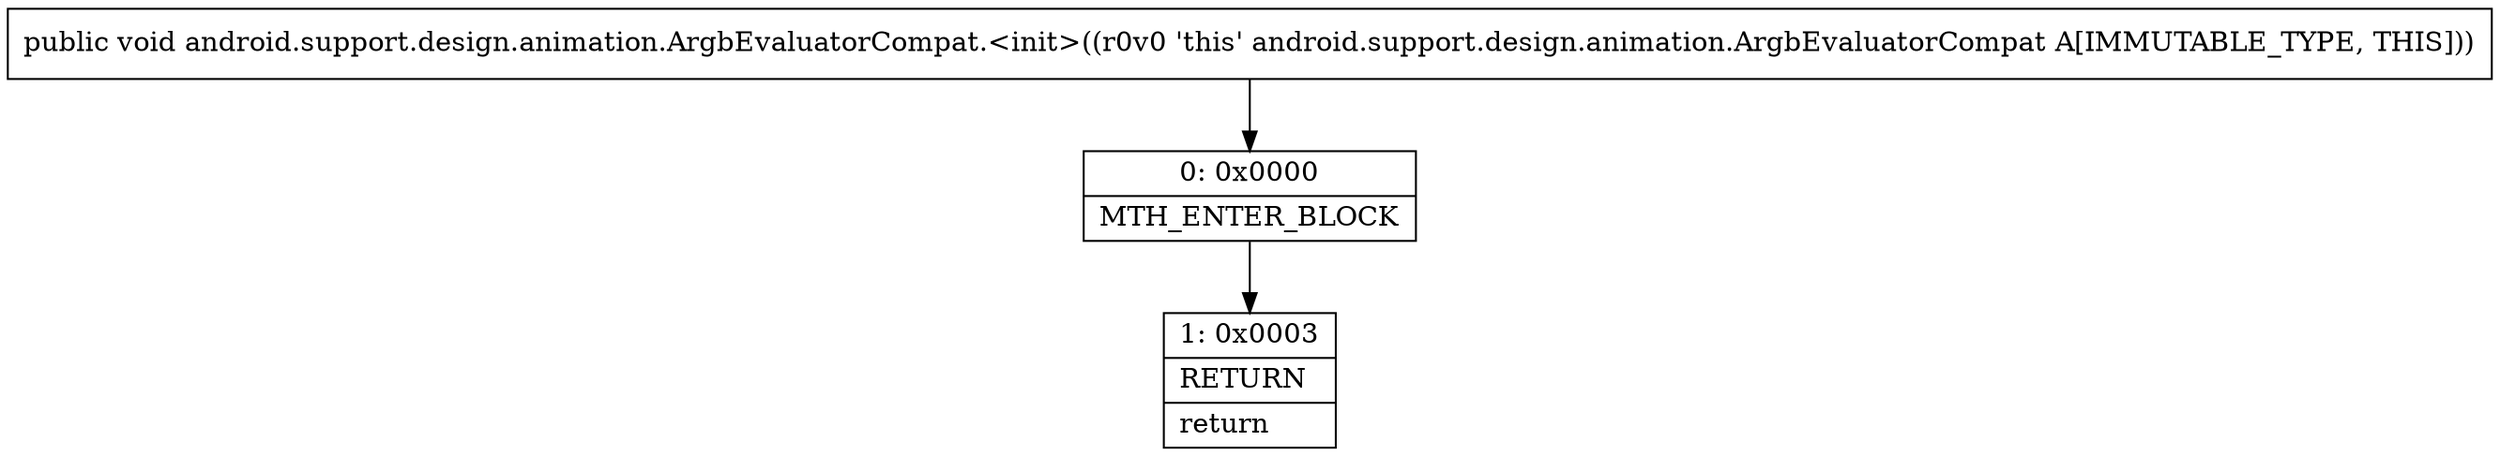 digraph "CFG forandroid.support.design.animation.ArgbEvaluatorCompat.\<init\>()V" {
Node_0 [shape=record,label="{0\:\ 0x0000|MTH_ENTER_BLOCK\l}"];
Node_1 [shape=record,label="{1\:\ 0x0003|RETURN\l|return\l}"];
MethodNode[shape=record,label="{public void android.support.design.animation.ArgbEvaluatorCompat.\<init\>((r0v0 'this' android.support.design.animation.ArgbEvaluatorCompat A[IMMUTABLE_TYPE, THIS])) }"];
MethodNode -> Node_0;
Node_0 -> Node_1;
}

